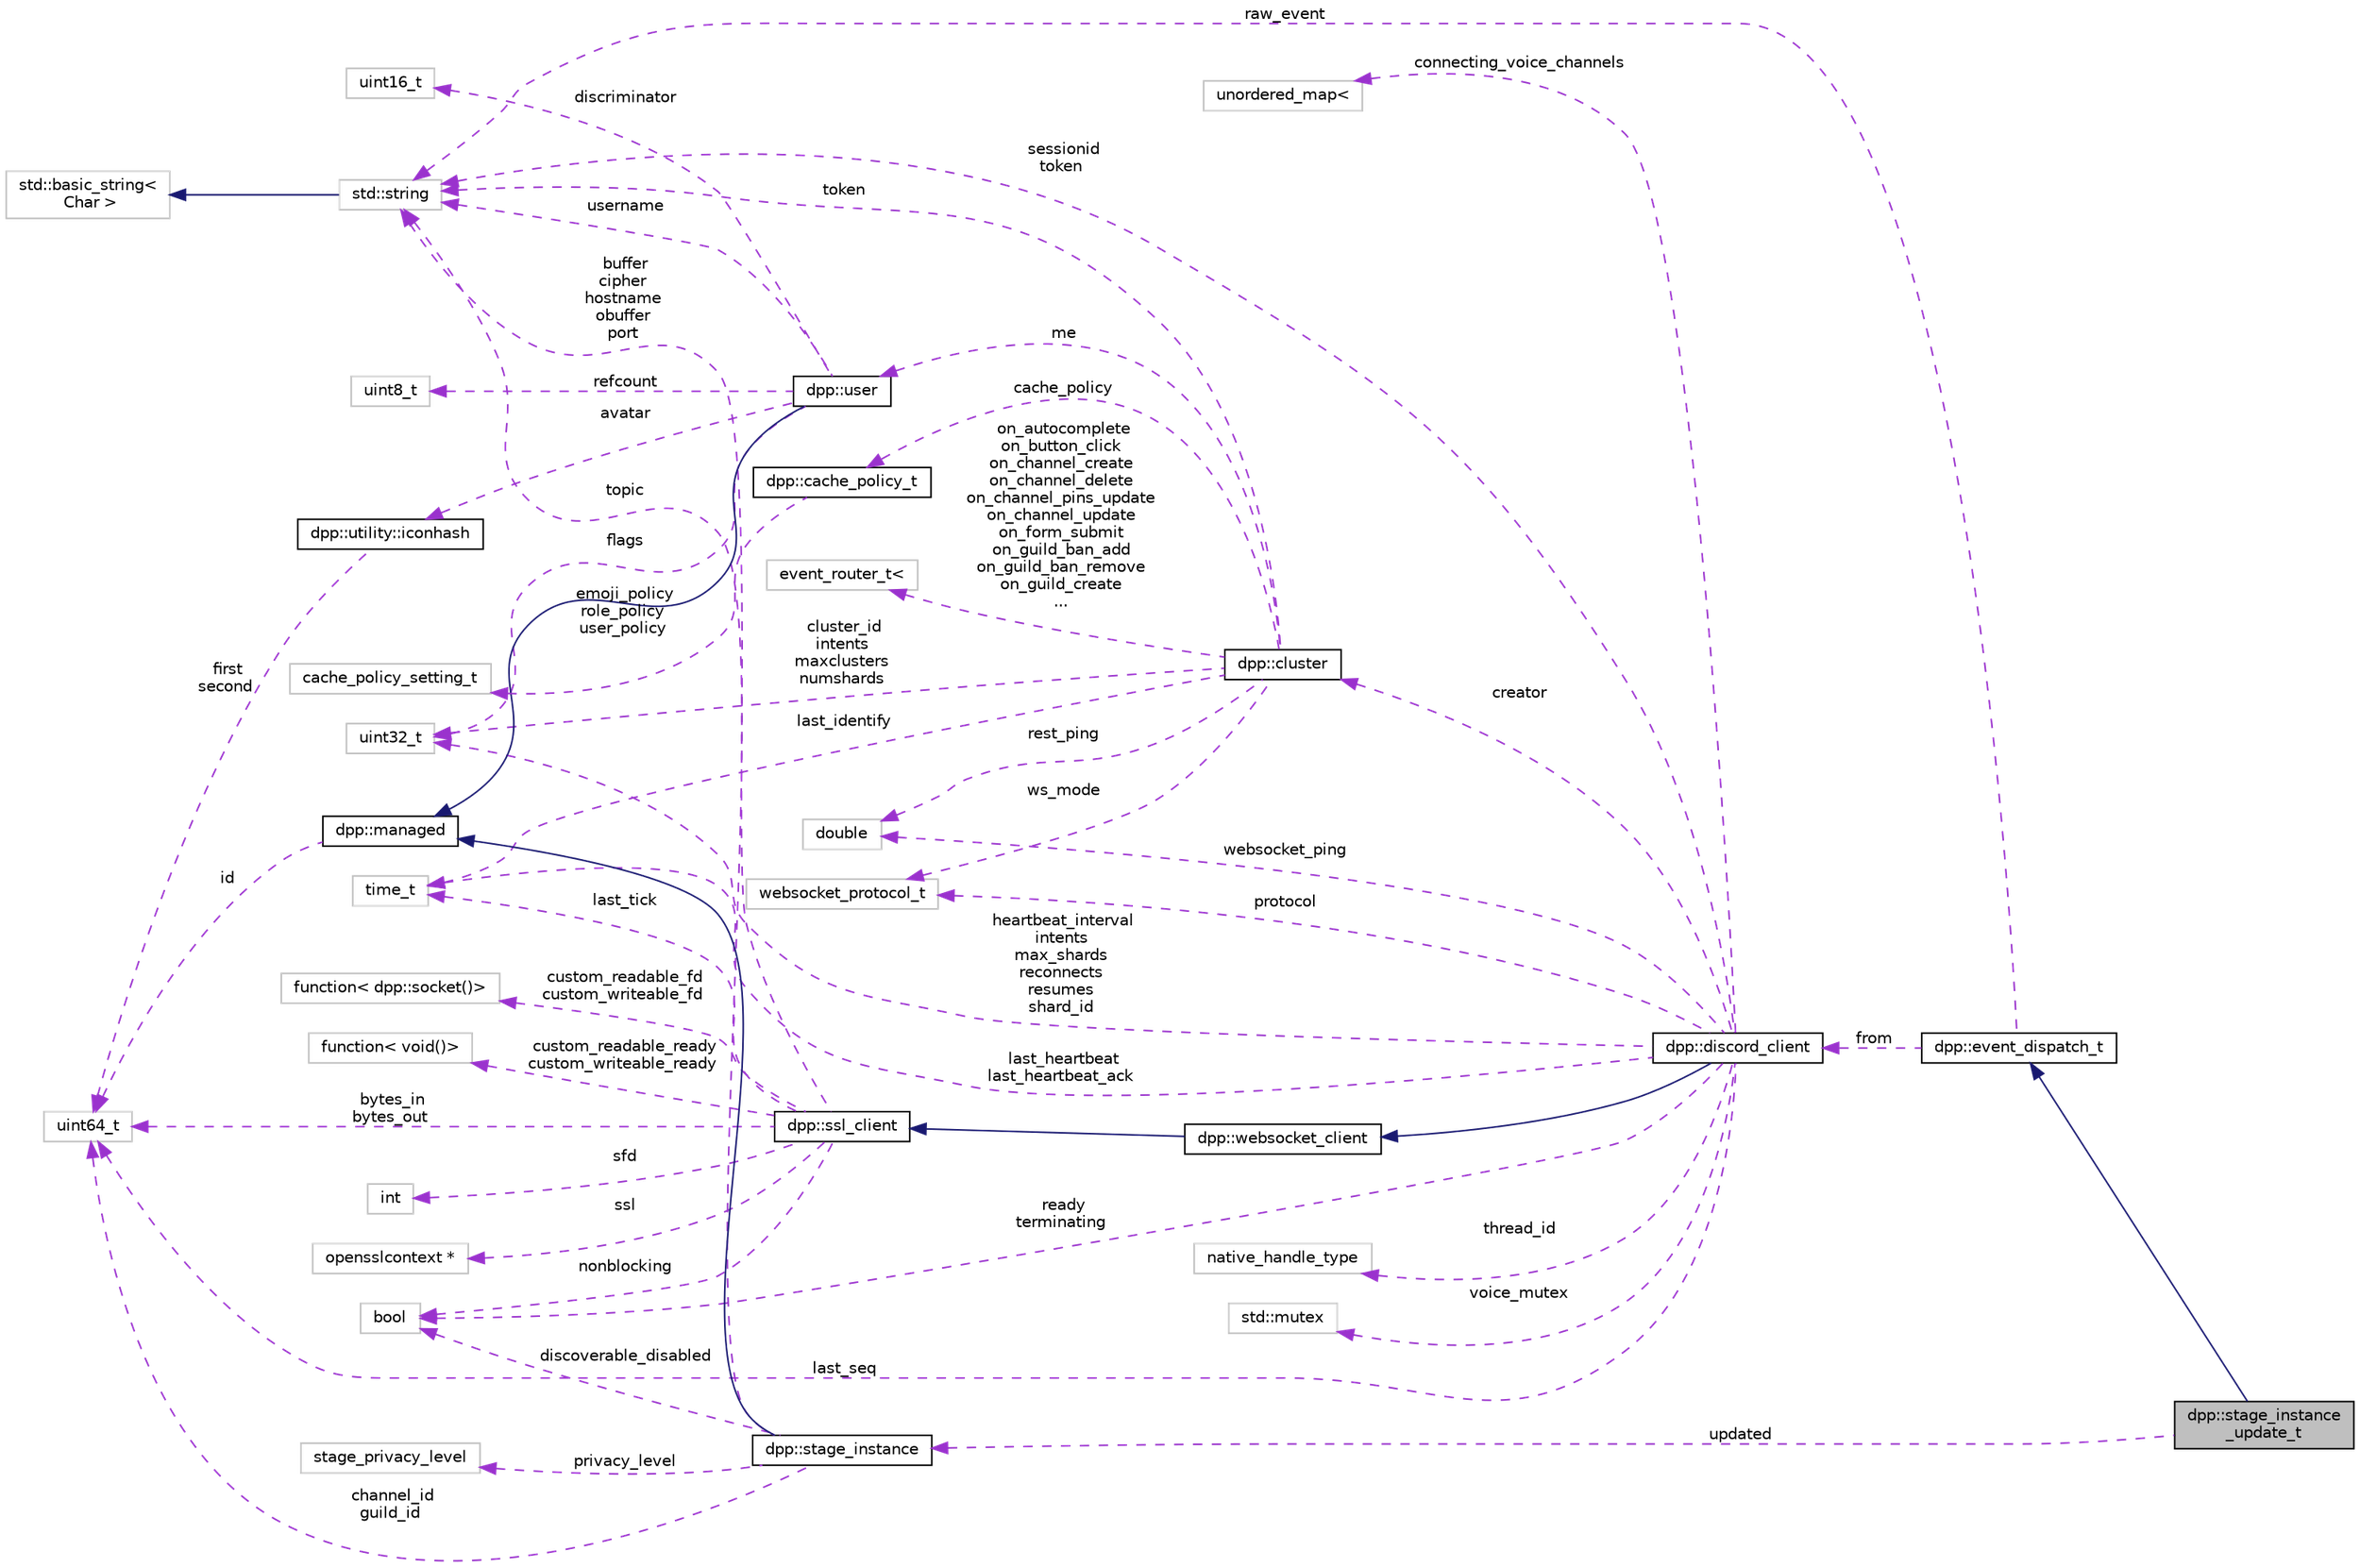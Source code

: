 digraph "dpp::stage_instance_update_t"
{
 // INTERACTIVE_SVG=YES
 // LATEX_PDF_SIZE
  bgcolor="transparent";
  edge [fontname="Helvetica",fontsize="10",labelfontname="Helvetica",labelfontsize="10"];
  node [fontname="Helvetica",fontsize="10",shape=record];
  rankdir="LR";
  Node1 [label="dpp::stage_instance\l_update_t",height=0.2,width=0.4,color="black", fillcolor="grey75", style="filled", fontcolor="black",tooltip="Update stage instance."];
  Node2 -> Node1 [dir="back",color="midnightblue",fontsize="10",style="solid",fontname="Helvetica"];
  Node2 [label="dpp::event_dispatch_t",height=0.2,width=0.4,color="black",URL="$structdpp_1_1event__dispatch__t.html",tooltip="Base event parameter struct. Each event you receive from the library will have its parameter derived ..."];
  Node3 -> Node2 [dir="back",color="darkorchid3",fontsize="10",style="dashed",label=" raw_event" ,fontname="Helvetica"];
  Node3 [label="std::string",height=0.2,width=0.4,color="grey75",tooltip=" "];
  Node4 -> Node3 [dir="back",color="midnightblue",fontsize="10",style="solid",fontname="Helvetica"];
  Node4 [label="std::basic_string\<\l Char \>",height=0.2,width=0.4,color="grey75",tooltip=" "];
  Node5 -> Node2 [dir="back",color="darkorchid3",fontsize="10",style="dashed",label=" from" ,fontname="Helvetica"];
  Node5 [label="dpp::discord_client",height=0.2,width=0.4,color="black",URL="$classdpp_1_1discord__client.html",tooltip="Implements a discord client. Each discord_client connects to one shard and derives from a websocket c..."];
  Node6 -> Node5 [dir="back",color="midnightblue",fontsize="10",style="solid",fontname="Helvetica"];
  Node6 [label="dpp::websocket_client",height=0.2,width=0.4,color="black",URL="$classdpp_1_1websocket__client.html",tooltip="Implements a websocket client based on the SSL client."];
  Node7 -> Node6 [dir="back",color="midnightblue",fontsize="10",style="solid",fontname="Helvetica"];
  Node7 [label="dpp::ssl_client",height=0.2,width=0.4,color="black",URL="$classdpp_1_1ssl__client.html",tooltip="Implements a simple non-blocking SSL stream client."];
  Node3 -> Node7 [dir="back",color="darkorchid3",fontsize="10",style="dashed",label=" buffer\ncipher\nhostname\nobuffer\nport" ,fontname="Helvetica"];
  Node8 -> Node7 [dir="back",color="darkorchid3",fontsize="10",style="dashed",label=" nonblocking" ,fontname="Helvetica"];
  Node8 [label="bool",height=0.2,width=0.4,color="grey75",tooltip=" "];
  Node9 -> Node7 [dir="back",color="darkorchid3",fontsize="10",style="dashed",label=" sfd" ,fontname="Helvetica"];
  Node9 [label="int",height=0.2,width=0.4,color="grey75",tooltip=" "];
  Node10 -> Node7 [dir="back",color="darkorchid3",fontsize="10",style="dashed",label=" ssl" ,fontname="Helvetica"];
  Node10 [label="opensslcontext *",height=0.2,width=0.4,color="grey75",tooltip=" "];
  Node11 -> Node7 [dir="back",color="darkorchid3",fontsize="10",style="dashed",label=" last_tick" ,fontname="Helvetica"];
  Node11 [label="time_t",height=0.2,width=0.4,color="grey75",tooltip=" "];
  Node12 -> Node7 [dir="back",color="darkorchid3",fontsize="10",style="dashed",label=" bytes_in\nbytes_out" ,fontname="Helvetica"];
  Node12 [label="uint64_t",height=0.2,width=0.4,color="grey75",tooltip=" "];
  Node13 -> Node7 [dir="back",color="darkorchid3",fontsize="10",style="dashed",label=" custom_readable_fd\ncustom_writeable_fd" ,fontname="Helvetica"];
  Node13 [label="function\< dpp::socket()\>",height=0.2,width=0.4,color="grey75",tooltip=" "];
  Node14 -> Node7 [dir="back",color="darkorchid3",fontsize="10",style="dashed",label=" custom_readable_ready\ncustom_writeable_ready" ,fontname="Helvetica"];
  Node14 [label="function\< void()\>",height=0.2,width=0.4,color="grey75",tooltip=" "];
  Node8 -> Node5 [dir="back",color="darkorchid3",fontsize="10",style="dashed",label=" ready\nterminating" ,fontname="Helvetica"];
  Node15 -> Node5 [dir="back",color="darkorchid3",fontsize="10",style="dashed",label=" creator" ,fontname="Helvetica"];
  Node15 [label="dpp::cluster",height=0.2,width=0.4,color="black",URL="$classdpp_1_1cluster.html",tooltip="The cluster class represents a group of shards and a command queue for sending and receiving commands..."];
  Node3 -> Node15 [dir="back",color="darkorchid3",fontsize="10",style="dashed",label=" token" ,fontname="Helvetica"];
  Node11 -> Node15 [dir="back",color="darkorchid3",fontsize="10",style="dashed",label=" last_identify" ,fontname="Helvetica"];
  Node16 -> Node15 [dir="back",color="darkorchid3",fontsize="10",style="dashed",label=" cluster_id\nintents\nmaxclusters\nnumshards" ,fontname="Helvetica"];
  Node16 [label="uint32_t",height=0.2,width=0.4,color="grey75",tooltip=" "];
  Node17 -> Node15 [dir="back",color="darkorchid3",fontsize="10",style="dashed",label=" rest_ping" ,fontname="Helvetica"];
  Node17 [label="double",height=0.2,width=0.4,color="grey75",tooltip=" "];
  Node18 -> Node15 [dir="back",color="darkorchid3",fontsize="10",style="dashed",label=" me" ,fontname="Helvetica"];
  Node18 [label="dpp::user",height=0.2,width=0.4,color="black",URL="$classdpp_1_1user.html",tooltip="Represents a user on discord. May or may not be a member of a dpp::guild."];
  Node19 -> Node18 [dir="back",color="midnightblue",fontsize="10",style="solid",fontname="Helvetica"];
  Node19 [label="dpp::managed",height=0.2,width=0.4,color="black",URL="$classdpp_1_1managed.html",tooltip="The managed class is the base class for various types that can be stored in a cache that are identifi..."];
  Node12 -> Node19 [dir="back",color="darkorchid3",fontsize="10",style="dashed",label=" id" ,fontname="Helvetica"];
  Node3 -> Node18 [dir="back",color="darkorchid3",fontsize="10",style="dashed",label=" username" ,fontname="Helvetica"];
  Node20 -> Node18 [dir="back",color="darkorchid3",fontsize="10",style="dashed",label=" discriminator" ,fontname="Helvetica"];
  Node20 [label="uint16_t",height=0.2,width=0.4,color="grey75",tooltip=" "];
  Node21 -> Node18 [dir="back",color="darkorchid3",fontsize="10",style="dashed",label=" avatar" ,fontname="Helvetica"];
  Node21 [label="dpp::utility::iconhash",height=0.2,width=0.4,color="black",URL="$structdpp_1_1utility_1_1iconhash.html",tooltip="Store a 128 bit icon hash (profile picture, server icon etc) as a 128 bit binary value made of two ui..."];
  Node12 -> Node21 [dir="back",color="darkorchid3",fontsize="10",style="dashed",label=" first\nsecond" ,fontname="Helvetica"];
  Node16 -> Node18 [dir="back",color="darkorchid3",fontsize="10",style="dashed",label=" flags" ,fontname="Helvetica"];
  Node22 -> Node18 [dir="back",color="darkorchid3",fontsize="10",style="dashed",label=" refcount" ,fontname="Helvetica"];
  Node22 [label="uint8_t",height=0.2,width=0.4,color="grey75",tooltip=" "];
  Node23 -> Node15 [dir="back",color="darkorchid3",fontsize="10",style="dashed",label=" cache_policy" ,fontname="Helvetica"];
  Node23 [label="dpp::cache_policy_t",height=0.2,width=0.4,color="black",URL="$structdpp_1_1cache__policy__t.html",tooltip="Represents the caching policy of the cluster."];
  Node24 -> Node23 [dir="back",color="darkorchid3",fontsize="10",style="dashed",label=" emoji_policy\nrole_policy\nuser_policy" ,fontname="Helvetica"];
  Node24 [label="cache_policy_setting_t",height=0.2,width=0.4,color="grey75",tooltip=" "];
  Node25 -> Node15 [dir="back",color="darkorchid3",fontsize="10",style="dashed",label=" ws_mode" ,fontname="Helvetica"];
  Node25 [label="websocket_protocol_t",height=0.2,width=0.4,color="grey75",tooltip=" "];
  Node26 -> Node15 [dir="back",color="darkorchid3",fontsize="10",style="dashed",label=" on_autocomplete\non_button_click\non_channel_create\non_channel_delete\non_channel_pins_update\non_channel_update\non_form_submit\non_guild_ban_add\non_guild_ban_remove\non_guild_create\n..." ,fontname="Helvetica"];
  Node26 [label="event_router_t\<",height=0.2,width=0.4,color="grey75",tooltip=" "];
  Node16 -> Node5 [dir="back",color="darkorchid3",fontsize="10",style="dashed",label=" heartbeat_interval\nintents\nmax_shards\nreconnects\nresumes\nshard_id" ,fontname="Helvetica"];
  Node11 -> Node5 [dir="back",color="darkorchid3",fontsize="10",style="dashed",label=" last_heartbeat\nlast_heartbeat_ack" ,fontname="Helvetica"];
  Node27 -> Node5 [dir="back",color="darkorchid3",fontsize="10",style="dashed",label=" thread_id" ,fontname="Helvetica"];
  Node27 [label="native_handle_type",height=0.2,width=0.4,color="grey75",tooltip=" "];
  Node12 -> Node5 [dir="back",color="darkorchid3",fontsize="10",style="dashed",label=" last_seq" ,fontname="Helvetica"];
  Node3 -> Node5 [dir="back",color="darkorchid3",fontsize="10",style="dashed",label=" sessionid\ntoken" ,fontname="Helvetica"];
  Node28 -> Node5 [dir="back",color="darkorchid3",fontsize="10",style="dashed",label=" voice_mutex" ,fontname="Helvetica"];
  Node28 [label="std::mutex",height=0.2,width=0.4,color="grey75",tooltip=" "];
  Node17 -> Node5 [dir="back",color="darkorchid3",fontsize="10",style="dashed",label=" websocket_ping" ,fontname="Helvetica"];
  Node25 -> Node5 [dir="back",color="darkorchid3",fontsize="10",style="dashed",label=" protocol" ,fontname="Helvetica"];
  Node29 -> Node5 [dir="back",color="darkorchid3",fontsize="10",style="dashed",label=" connecting_voice_channels" ,fontname="Helvetica"];
  Node29 [label="unordered_map\<",height=0.2,width=0.4,color="grey75",tooltip=" "];
  Node30 -> Node1 [dir="back",color="darkorchid3",fontsize="10",style="dashed",label=" updated" ,fontname="Helvetica"];
  Node30 [label="dpp::stage_instance",height=0.2,width=0.4,color="black",URL="$structdpp_1_1stage__instance.html",tooltip="A stage instance. Stage instances are like a conference facility, with moderators/speakers and listen..."];
  Node19 -> Node30 [dir="back",color="midnightblue",fontsize="10",style="solid",fontname="Helvetica"];
  Node12 -> Node30 [dir="back",color="darkorchid3",fontsize="10",style="dashed",label=" channel_id\nguild_id" ,fontname="Helvetica"];
  Node3 -> Node30 [dir="back",color="darkorchid3",fontsize="10",style="dashed",label=" topic" ,fontname="Helvetica"];
  Node31 -> Node30 [dir="back",color="darkorchid3",fontsize="10",style="dashed",label=" privacy_level" ,fontname="Helvetica"];
  Node31 [label="stage_privacy_level",height=0.2,width=0.4,color="grey75",tooltip=" "];
  Node8 -> Node30 [dir="back",color="darkorchid3",fontsize="10",style="dashed",label=" discoverable_disabled" ,fontname="Helvetica"];
}
